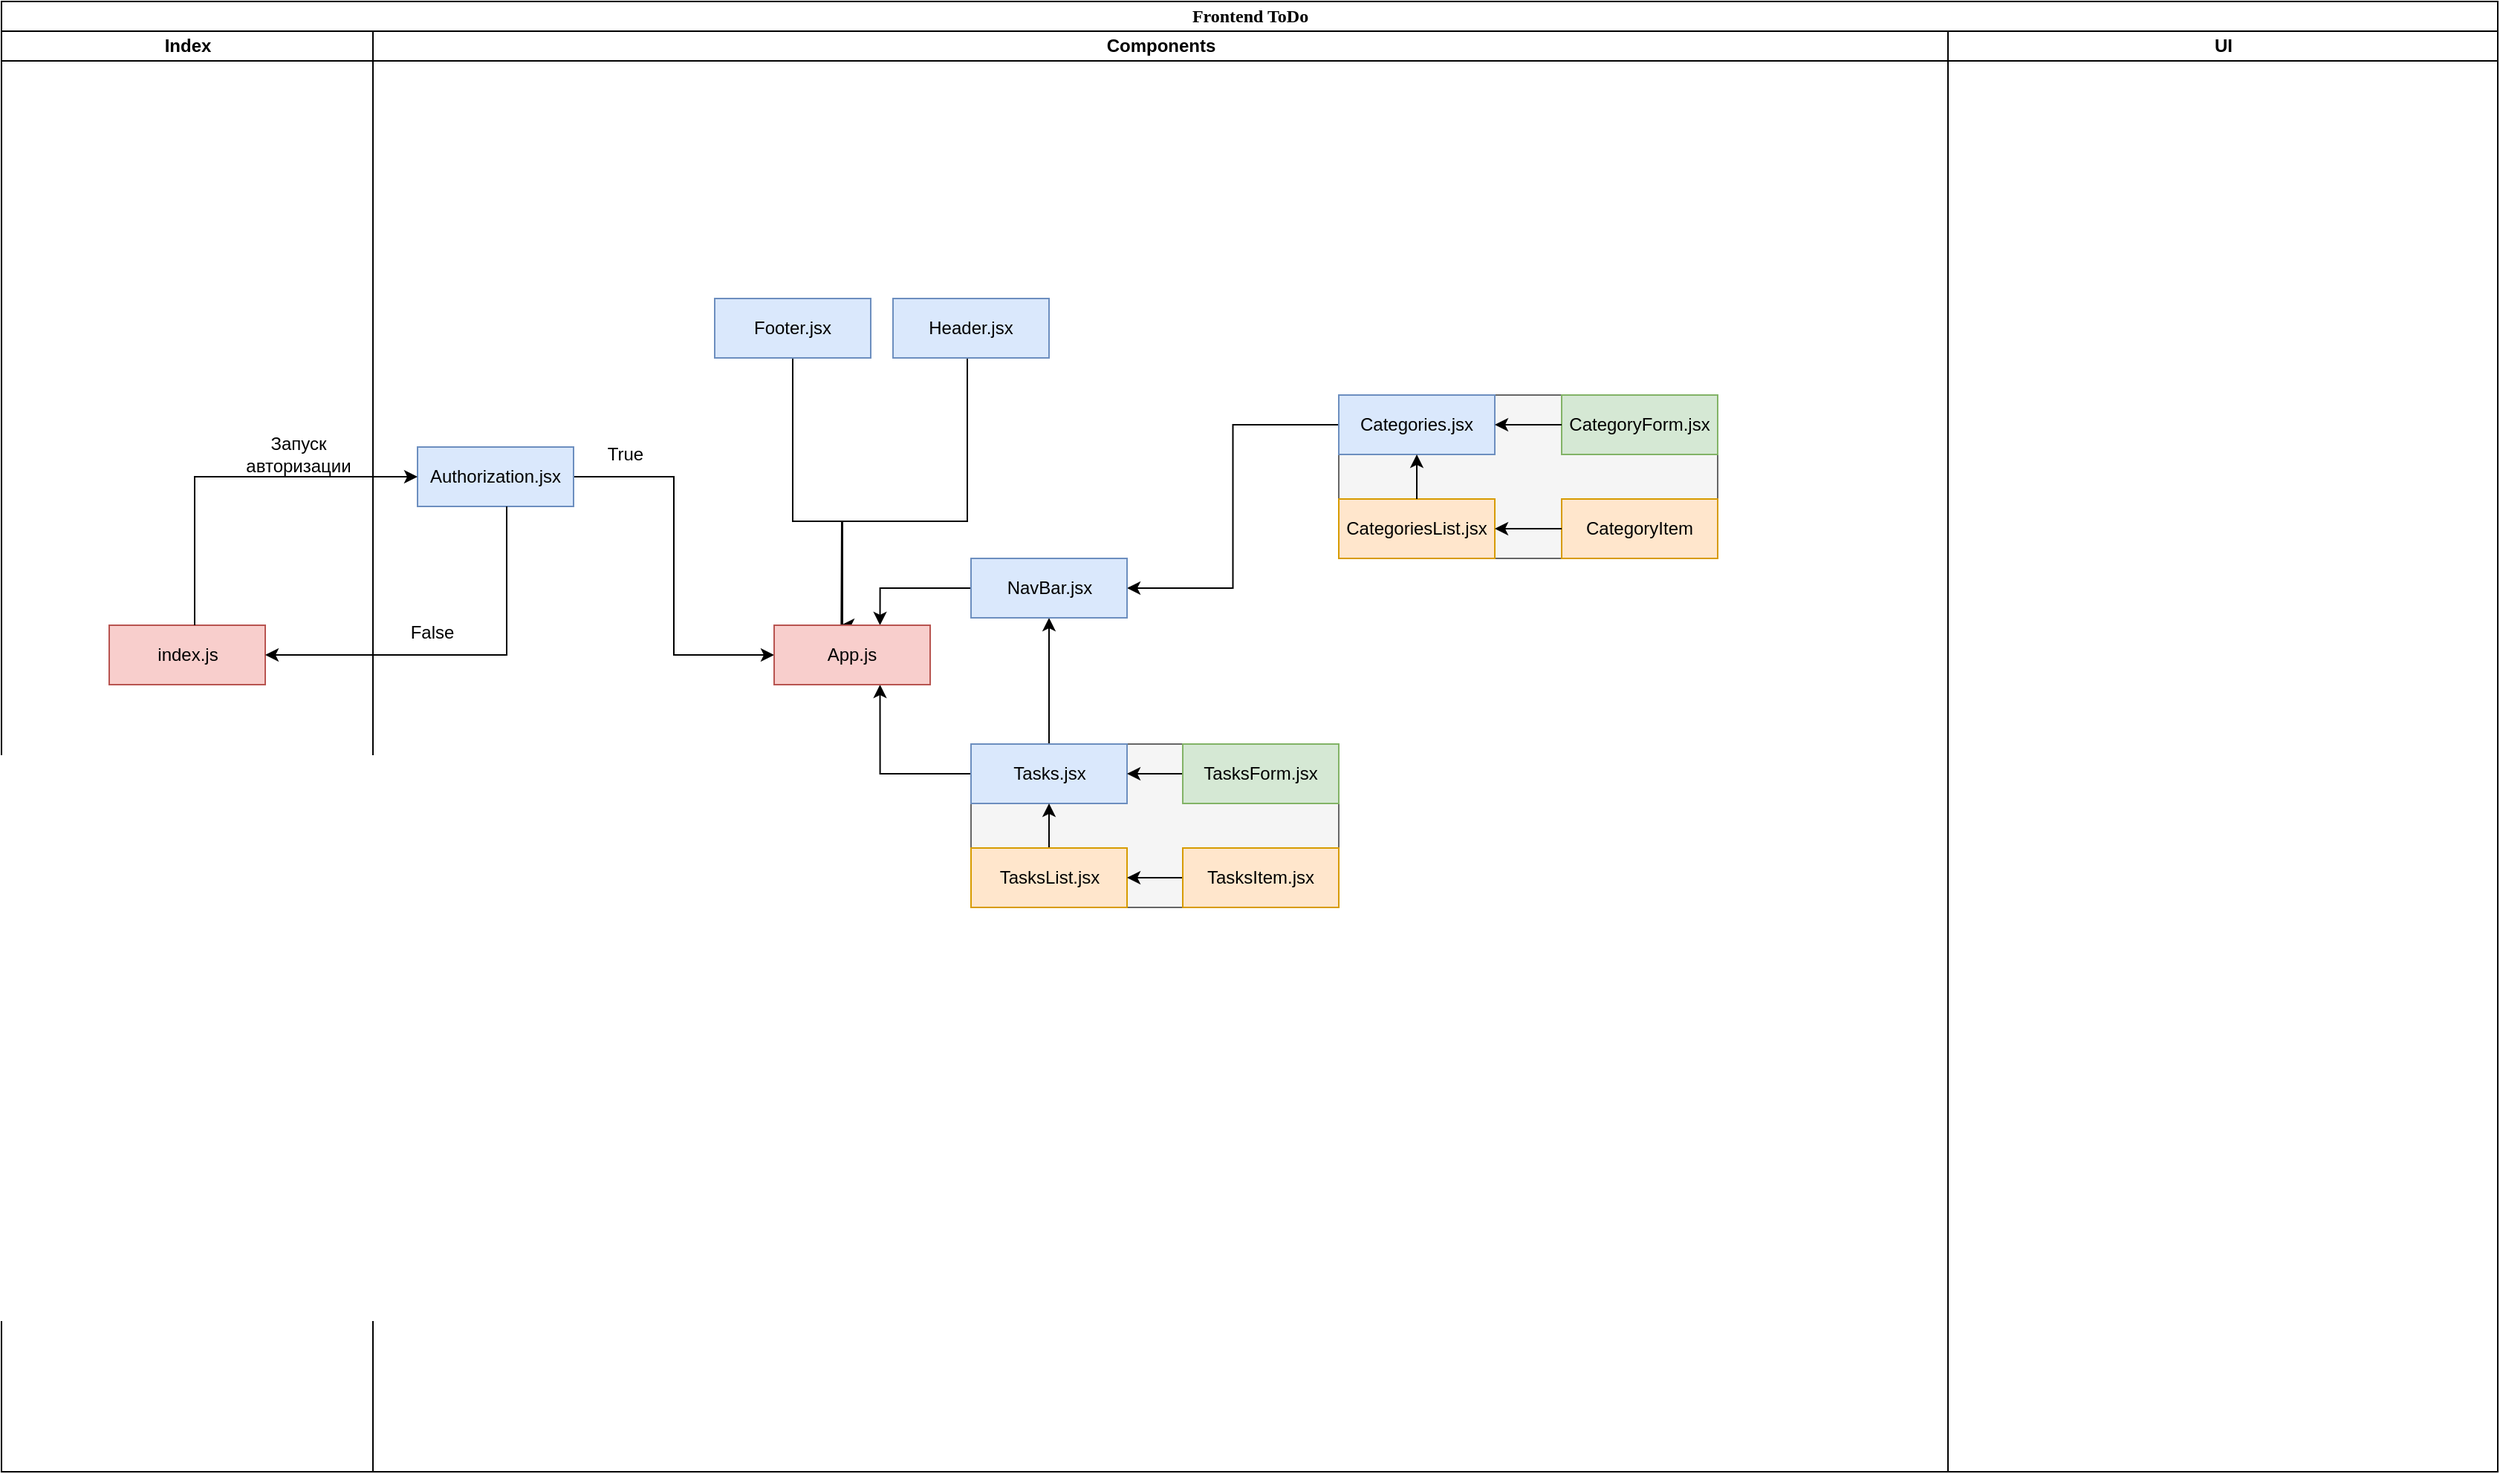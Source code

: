 <mxfile version="21.6.5" type="github">
  <diagram name="Page-1" id="0783ab3e-0a74-02c8-0abd-f7b4e66b4bec">
    <mxGraphModel dx="1434" dy="798" grid="1" gridSize="10" guides="1" tooltips="1" connect="1" arrows="1" fold="1" page="1" pageScale="1" pageWidth="850" pageHeight="1100" background="none" math="0" shadow="0">
      <root>
        <mxCell id="0" />
        <mxCell id="1" parent="0" />
        <mxCell id="1c1d494c118603dd-1" value="Frontend ToDo" style="swimlane;html=1;childLayout=stackLayout;startSize=20;rounded=0;shadow=0;comic=0;labelBackgroundColor=none;strokeWidth=1;fontFamily=Verdana;fontSize=12;align=center;" parent="1" vertex="1">
          <mxGeometry x="40" y="20" width="1680" height="990" as="geometry" />
        </mxCell>
        <mxCell id="1c1d494c118603dd-2" value="Index" style="swimlane;html=1;startSize=20;" parent="1c1d494c118603dd-1" vertex="1">
          <mxGeometry y="20" width="250" height="970" as="geometry" />
        </mxCell>
        <mxCell id="Hatcnh2Sir8SRmg99cJd-18" value="index.js" style="rounded=0;whiteSpace=wrap;html=1;fillColor=#f8cecc;strokeColor=#b85450;" vertex="1" parent="1c1d494c118603dd-2">
          <mxGeometry x="72.5" y="400" width="105" height="40" as="geometry" />
        </mxCell>
        <mxCell id="Hatcnh2Sir8SRmg99cJd-23" value="Запуск авторизации" style="text;html=1;strokeColor=none;fillColor=none;align=center;verticalAlign=middle;whiteSpace=wrap;rounded=0;" vertex="1" parent="1c1d494c118603dd-2">
          <mxGeometry x="150" y="270" width="100" height="30" as="geometry" />
        </mxCell>
        <mxCell id="1c1d494c118603dd-3" value="Components" style="swimlane;html=1;startSize=20;" parent="1c1d494c118603dd-1" vertex="1">
          <mxGeometry x="250" y="20" width="1060" height="970" as="geometry" />
        </mxCell>
        <mxCell id="Hatcnh2Sir8SRmg99cJd-30" style="edgeStyle=orthogonalEdgeStyle;rounded=0;orthogonalLoop=1;jettySize=auto;html=1;entryX=0;entryY=0.5;entryDx=0;entryDy=0;" edge="1" parent="1c1d494c118603dd-3" source="Hatcnh2Sir8SRmg99cJd-2" target="Hatcnh2Sir8SRmg99cJd-1">
          <mxGeometry relative="1" as="geometry" />
        </mxCell>
        <mxCell id="Hatcnh2Sir8SRmg99cJd-2" value="Authorization.jsx" style="rounded=0;whiteSpace=wrap;html=1;fillColor=#dae8fc;strokeColor=#6c8ebf;" vertex="1" parent="1c1d494c118603dd-3">
          <mxGeometry x="30" y="280" width="105" height="40" as="geometry" />
        </mxCell>
        <mxCell id="Hatcnh2Sir8SRmg99cJd-26" value="" style="edgeStyle=orthogonalEdgeStyle;rounded=0;orthogonalLoop=1;jettySize=auto;html=1;entryX=0.75;entryY=1;entryDx=0;entryDy=0;" edge="1" parent="1c1d494c118603dd-3" source="Hatcnh2Sir8SRmg99cJd-4">
          <mxGeometry relative="1" as="geometry">
            <mxPoint x="341.25" y="440" as="targetPoint" />
            <Array as="points">
              <mxPoint x="341" y="500" />
            </Array>
          </mxGeometry>
        </mxCell>
        <mxCell id="Hatcnh2Sir8SRmg99cJd-44" value="" style="edgeStyle=orthogonalEdgeStyle;rounded=0;orthogonalLoop=1;jettySize=auto;html=1;" edge="1" parent="1c1d494c118603dd-3" source="Hatcnh2Sir8SRmg99cJd-4" target="Hatcnh2Sir8SRmg99cJd-6">
          <mxGeometry relative="1" as="geometry" />
        </mxCell>
        <mxCell id="Hatcnh2Sir8SRmg99cJd-29" style="edgeStyle=orthogonalEdgeStyle;rounded=0;orthogonalLoop=1;jettySize=auto;html=1;entryX=1;entryY=0.5;entryDx=0;entryDy=0;" edge="1" parent="1c1d494c118603dd-3" source="Hatcnh2Sir8SRmg99cJd-5" target="Hatcnh2Sir8SRmg99cJd-6">
          <mxGeometry relative="1" as="geometry" />
        </mxCell>
        <mxCell id="Hatcnh2Sir8SRmg99cJd-27" value="" style="edgeStyle=orthogonalEdgeStyle;rounded=0;orthogonalLoop=1;jettySize=auto;html=1;entryX=0.75;entryY=0;entryDx=0;entryDy=0;" edge="1" parent="1c1d494c118603dd-3" source="Hatcnh2Sir8SRmg99cJd-6">
          <mxGeometry relative="1" as="geometry">
            <mxPoint x="341.25" y="400" as="targetPoint" />
            <Array as="points">
              <mxPoint x="341" y="375" />
            </Array>
          </mxGeometry>
        </mxCell>
        <mxCell id="Hatcnh2Sir8SRmg99cJd-6" value="NavBar.jsx" style="rounded=0;whiteSpace=wrap;html=1;fillColor=#dae8fc;strokeColor=#6c8ebf;" vertex="1" parent="1c1d494c118603dd-3">
          <mxGeometry x="402.5" y="355" width="105" height="40" as="geometry" />
        </mxCell>
        <mxCell id="Hatcnh2Sir8SRmg99cJd-24" style="edgeStyle=orthogonalEdgeStyle;rounded=0;orthogonalLoop=1;jettySize=auto;html=1;entryX=0.5;entryY=0;entryDx=0;entryDy=0;" edge="1" parent="1c1d494c118603dd-3" source="Hatcnh2Sir8SRmg99cJd-7">
          <mxGeometry relative="1" as="geometry">
            <mxPoint x="315" y="400" as="targetPoint" />
            <Array as="points">
              <mxPoint x="400" y="330" />
              <mxPoint x="316" y="330" />
            </Array>
          </mxGeometry>
        </mxCell>
        <mxCell id="Hatcnh2Sir8SRmg99cJd-7" value="Header.jsx" style="rounded=0;whiteSpace=wrap;html=1;fillColor=#dae8fc;strokeColor=#6c8ebf;" vertex="1" parent="1c1d494c118603dd-3">
          <mxGeometry x="350" y="180" width="105" height="40" as="geometry" />
        </mxCell>
        <mxCell id="Hatcnh2Sir8SRmg99cJd-28" style="edgeStyle=orthogonalEdgeStyle;rounded=0;orthogonalLoop=1;jettySize=auto;html=1;entryX=0.5;entryY=1;entryDx=0;entryDy=0;" edge="1" parent="1c1d494c118603dd-3" source="Hatcnh2Sir8SRmg99cJd-8">
          <mxGeometry relative="1" as="geometry">
            <mxPoint x="315" y="440" as="targetPoint" />
          </mxGeometry>
        </mxCell>
        <mxCell id="Hatcnh2Sir8SRmg99cJd-8" value="Footer.jsx" style="rounded=0;whiteSpace=wrap;html=1;fillColor=#dae8fc;strokeColor=#6c8ebf;" vertex="1" parent="1c1d494c118603dd-3">
          <mxGeometry x="230" y="180" width="105" height="40" as="geometry" />
        </mxCell>
        <mxCell id="Hatcnh2Sir8SRmg99cJd-1" value="App.js" style="rounded=0;whiteSpace=wrap;html=1;fillColor=#f8cecc;strokeColor=#b85450;" vertex="1" parent="1c1d494c118603dd-3">
          <mxGeometry x="270" y="400" width="105" height="40" as="geometry" />
        </mxCell>
        <mxCell id="Hatcnh2Sir8SRmg99cJd-32" value="True" style="text;html=1;strokeColor=none;fillColor=none;align=center;verticalAlign=middle;whiteSpace=wrap;rounded=0;" vertex="1" parent="1c1d494c118603dd-3">
          <mxGeometry x="140" y="270" width="60" height="30" as="geometry" />
        </mxCell>
        <mxCell id="Hatcnh2Sir8SRmg99cJd-34" value="False" style="text;html=1;strokeColor=none;fillColor=none;align=center;verticalAlign=middle;whiteSpace=wrap;rounded=0;" vertex="1" parent="1c1d494c118603dd-3">
          <mxGeometry x="10" y="390" width="60" height="30" as="geometry" />
        </mxCell>
        <mxCell id="Hatcnh2Sir8SRmg99cJd-43" value="" style="group;fillColor=#f5f5f5;fontColor=#333333;strokeColor=#666666;" vertex="1" connectable="0" parent="1c1d494c118603dd-3">
          <mxGeometry x="650" y="245" width="255" height="110" as="geometry" />
        </mxCell>
        <mxCell id="Hatcnh2Sir8SRmg99cJd-5" value="Categories.jsx" style="rounded=0;whiteSpace=wrap;html=1;fillColor=#dae8fc;strokeColor=#6c8ebf;" vertex="1" parent="Hatcnh2Sir8SRmg99cJd-43">
          <mxGeometry width="105" height="40" as="geometry" />
        </mxCell>
        <mxCell id="Hatcnh2Sir8SRmg99cJd-35" value="CategoriesList.jsx" style="rounded=0;whiteSpace=wrap;html=1;fillColor=#ffe6cc;strokeColor=#d79b00;" vertex="1" parent="Hatcnh2Sir8SRmg99cJd-43">
          <mxGeometry y="70" width="105" height="40" as="geometry" />
        </mxCell>
        <mxCell id="Hatcnh2Sir8SRmg99cJd-36" value="CategoryForm.jsx" style="rounded=0;whiteSpace=wrap;html=1;fillColor=#d5e8d4;strokeColor=#82b366;" vertex="1" parent="Hatcnh2Sir8SRmg99cJd-43">
          <mxGeometry x="150" width="105" height="40" as="geometry" />
        </mxCell>
        <mxCell id="Hatcnh2Sir8SRmg99cJd-37" value="CategoryItem" style="rounded=0;whiteSpace=wrap;html=1;fillColor=#ffe6cc;strokeColor=#d79b00;" vertex="1" parent="Hatcnh2Sir8SRmg99cJd-43">
          <mxGeometry x="150" y="70" width="105" height="40" as="geometry" />
        </mxCell>
        <mxCell id="Hatcnh2Sir8SRmg99cJd-39" value="" style="edgeStyle=orthogonalEdgeStyle;rounded=0;orthogonalLoop=1;jettySize=auto;html=1;" edge="1" parent="Hatcnh2Sir8SRmg99cJd-43" source="Hatcnh2Sir8SRmg99cJd-35" target="Hatcnh2Sir8SRmg99cJd-5">
          <mxGeometry relative="1" as="geometry" />
        </mxCell>
        <mxCell id="Hatcnh2Sir8SRmg99cJd-38" value="" style="edgeStyle=orthogonalEdgeStyle;rounded=0;orthogonalLoop=1;jettySize=auto;html=1;" edge="1" parent="Hatcnh2Sir8SRmg99cJd-43" source="Hatcnh2Sir8SRmg99cJd-36" target="Hatcnh2Sir8SRmg99cJd-5">
          <mxGeometry relative="1" as="geometry" />
        </mxCell>
        <mxCell id="Hatcnh2Sir8SRmg99cJd-40" value="" style="edgeStyle=orthogonalEdgeStyle;rounded=0;orthogonalLoop=1;jettySize=auto;html=1;" edge="1" parent="Hatcnh2Sir8SRmg99cJd-43" source="Hatcnh2Sir8SRmg99cJd-37" target="Hatcnh2Sir8SRmg99cJd-35">
          <mxGeometry relative="1" as="geometry" />
        </mxCell>
        <mxCell id="Hatcnh2Sir8SRmg99cJd-51" value="" style="group;fillColor=#f5f5f5;fontColor=#333333;strokeColor=#666666;" vertex="1" connectable="0" parent="1c1d494c118603dd-3">
          <mxGeometry x="402.5" y="480" width="247.5" height="110" as="geometry" />
        </mxCell>
        <mxCell id="Hatcnh2Sir8SRmg99cJd-4" value="Tasks.jsx" style="rounded=0;whiteSpace=wrap;html=1;fillColor=#dae8fc;strokeColor=#6c8ebf;" vertex="1" parent="Hatcnh2Sir8SRmg99cJd-51">
          <mxGeometry width="105" height="40" as="geometry" />
        </mxCell>
        <mxCell id="Hatcnh2Sir8SRmg99cJd-48" value="" style="edgeStyle=orthogonalEdgeStyle;rounded=0;orthogonalLoop=1;jettySize=auto;html=1;" edge="1" parent="Hatcnh2Sir8SRmg99cJd-51" source="Hatcnh2Sir8SRmg99cJd-45" target="Hatcnh2Sir8SRmg99cJd-4">
          <mxGeometry relative="1" as="geometry" />
        </mxCell>
        <mxCell id="Hatcnh2Sir8SRmg99cJd-45" value="TasksForm.jsx" style="rounded=0;whiteSpace=wrap;html=1;fillColor=#d5e8d4;strokeColor=#82b366;" vertex="1" parent="Hatcnh2Sir8SRmg99cJd-51">
          <mxGeometry x="142.5" width="105" height="40" as="geometry" />
        </mxCell>
        <mxCell id="Hatcnh2Sir8SRmg99cJd-50" value="" style="edgeStyle=orthogonalEdgeStyle;rounded=0;orthogonalLoop=1;jettySize=auto;html=1;" edge="1" parent="Hatcnh2Sir8SRmg99cJd-51" source="Hatcnh2Sir8SRmg99cJd-46" target="Hatcnh2Sir8SRmg99cJd-4">
          <mxGeometry relative="1" as="geometry" />
        </mxCell>
        <mxCell id="Hatcnh2Sir8SRmg99cJd-46" value="TasksList.jsx" style="rounded=0;whiteSpace=wrap;html=1;fillColor=#ffe6cc;strokeColor=#d79b00;" vertex="1" parent="Hatcnh2Sir8SRmg99cJd-51">
          <mxGeometry y="70" width="105" height="40" as="geometry" />
        </mxCell>
        <mxCell id="Hatcnh2Sir8SRmg99cJd-49" value="" style="edgeStyle=orthogonalEdgeStyle;rounded=0;orthogonalLoop=1;jettySize=auto;html=1;" edge="1" parent="Hatcnh2Sir8SRmg99cJd-51" source="Hatcnh2Sir8SRmg99cJd-47" target="Hatcnh2Sir8SRmg99cJd-46">
          <mxGeometry relative="1" as="geometry" />
        </mxCell>
        <mxCell id="Hatcnh2Sir8SRmg99cJd-47" value="TasksItem.jsx" style="rounded=0;whiteSpace=wrap;html=1;fillColor=#ffe6cc;strokeColor=#d79b00;" vertex="1" parent="Hatcnh2Sir8SRmg99cJd-51">
          <mxGeometry x="142.5" y="70" width="105" height="40" as="geometry" />
        </mxCell>
        <mxCell id="1c1d494c118603dd-4" value="UI" style="swimlane;html=1;startSize=20;" parent="1c1d494c118603dd-1" vertex="1">
          <mxGeometry x="1310" y="20" width="370" height="970" as="geometry" />
        </mxCell>
        <mxCell id="Hatcnh2Sir8SRmg99cJd-22" style="edgeStyle=orthogonalEdgeStyle;rounded=0;orthogonalLoop=1;jettySize=auto;html=1;entryX=0;entryY=0.5;entryDx=0;entryDy=0;" edge="1" parent="1c1d494c118603dd-1" source="Hatcnh2Sir8SRmg99cJd-18" target="Hatcnh2Sir8SRmg99cJd-2">
          <mxGeometry relative="1" as="geometry">
            <Array as="points">
              <mxPoint x="130" y="320" />
            </Array>
          </mxGeometry>
        </mxCell>
        <mxCell id="Hatcnh2Sir8SRmg99cJd-33" style="edgeStyle=orthogonalEdgeStyle;rounded=0;orthogonalLoop=1;jettySize=auto;html=1;entryX=1;entryY=0.5;entryDx=0;entryDy=0;" edge="1" parent="1c1d494c118603dd-1" source="Hatcnh2Sir8SRmg99cJd-2" target="Hatcnh2Sir8SRmg99cJd-18">
          <mxGeometry relative="1" as="geometry">
            <Array as="points">
              <mxPoint x="340" y="440" />
            </Array>
          </mxGeometry>
        </mxCell>
      </root>
    </mxGraphModel>
  </diagram>
</mxfile>
